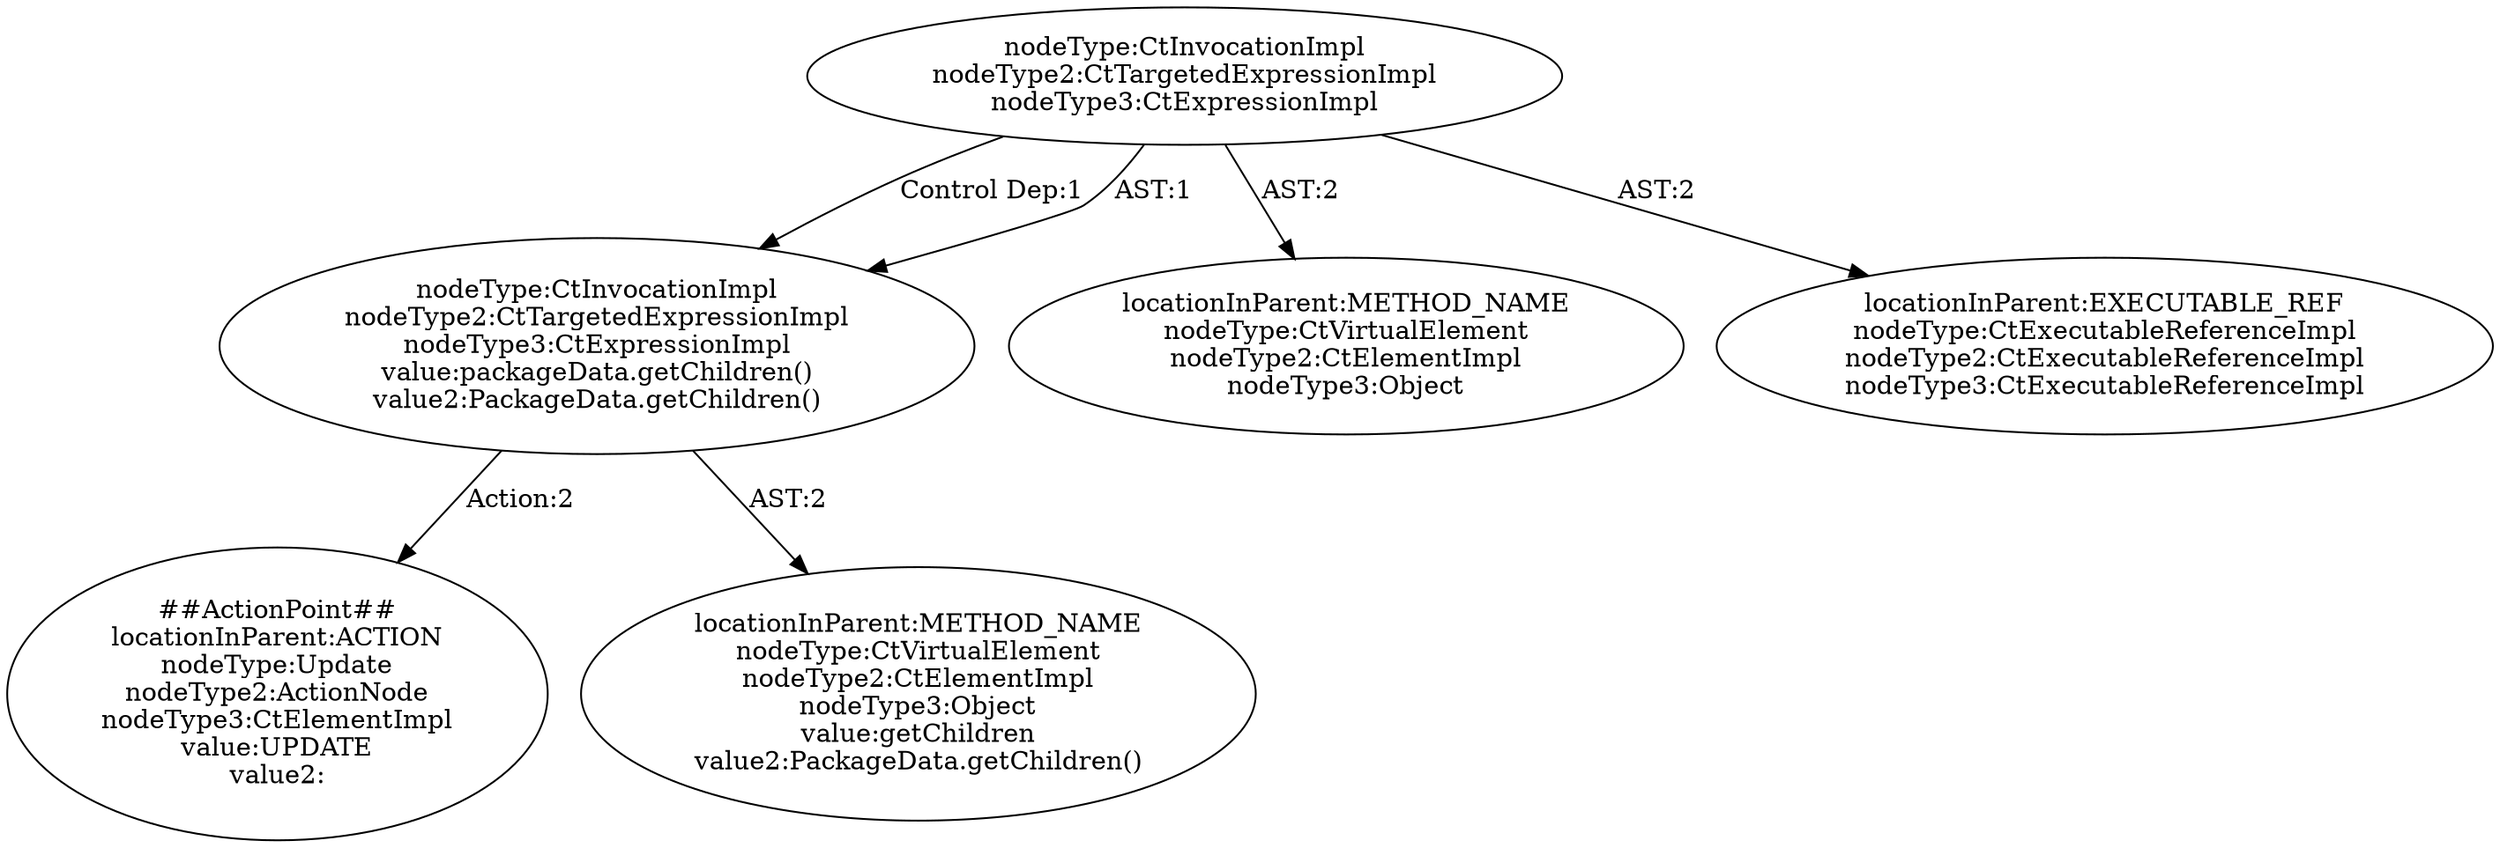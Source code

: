digraph "Pattern" {
0 [label="##ActionPoint##
locationInParent:ACTION
nodeType:Update
nodeType2:ActionNode
nodeType3:CtElementImpl
value:UPDATE
value2:" shape=ellipse]
1 [label="nodeType:CtInvocationImpl
nodeType2:CtTargetedExpressionImpl
nodeType3:CtExpressionImpl
value:packageData.getChildren()
value2:PackageData.getChildren()" shape=ellipse]
2 [label="nodeType:CtInvocationImpl
nodeType2:CtTargetedExpressionImpl
nodeType3:CtExpressionImpl" shape=ellipse]
3 [label="locationInParent:METHOD_NAME
nodeType:CtVirtualElement
nodeType2:CtElementImpl
nodeType3:Object" shape=ellipse]
4 [label="locationInParent:EXECUTABLE_REF
nodeType:CtExecutableReferenceImpl
nodeType2:CtExecutableReferenceImpl
nodeType3:CtExecutableReferenceImpl" shape=ellipse]
5 [label="locationInParent:METHOD_NAME
nodeType:CtVirtualElement
nodeType2:CtElementImpl
nodeType3:Object
value:getChildren
value2:PackageData.getChildren()" shape=ellipse]
1 -> 0 [label="Action:2"];
1 -> 5 [label="AST:2"];
2 -> 1 [label="Control Dep:1"];
2 -> 3 [label="AST:2"];
2 -> 4 [label="AST:2"];
2 -> 1 [label="AST:1"];
}